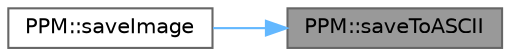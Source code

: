 digraph "PPM::saveToASCII"
{
 // INTERACTIVE_SVG=YES
 // LATEX_PDF_SIZE
  bgcolor="transparent";
  edge [fontname=Helvetica,fontsize=10,labelfontname=Helvetica,labelfontsize=10];
  node [fontname=Helvetica,fontsize=10,shape=box,height=0.2,width=0.4];
  rankdir="RL";
  Node1 [id="Node000001",label="PPM::saveToASCII",height=0.2,width=0.4,color="gray40", fillcolor="grey60", style="filled", fontcolor="black",tooltip="Saves the image's pixel data in ASCII format."];
  Node1 -> Node2 [id="edge1_Node000001_Node000002",dir="back",color="steelblue1",style="solid",tooltip=" "];
  Node2 [id="Node000002",label="PPM::saveImage",height=0.2,width=0.4,color="grey40", fillcolor="white", style="filled",URL="$class_p_p_m.html#a54466f17721953c9b26e9c303ccf5cf9",tooltip="Saves the provided image to a file."];
}

